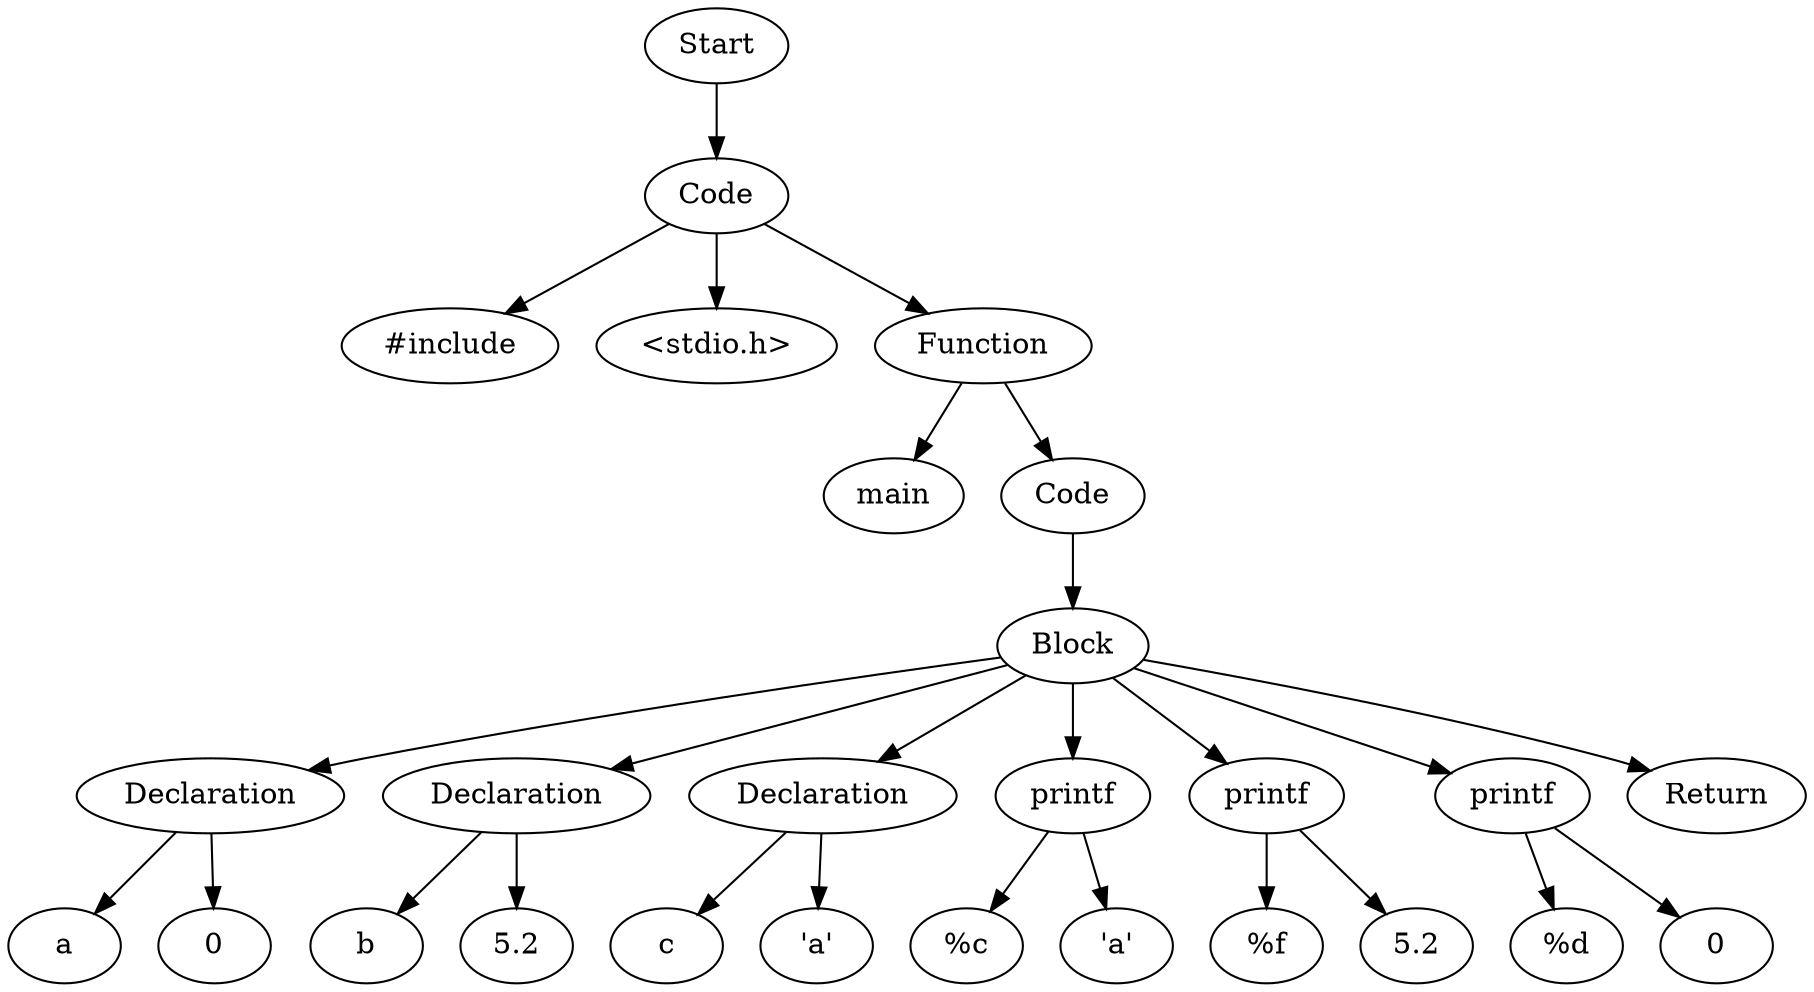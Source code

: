 digraph AST {
  "137733554175808" [label="Start"];
  "137733554175808" -> "137733554166832";
  "137733554166832" [label="Code"];
  "137733554166832" -> "137733554258752";
  "137733554166832" -> "137733554261488";
  "137733554166832" -> "137733554270656";
  "137733554258752" [label="#include"];
  "137733554261488" [label="<stdio.h>"];
  "137733554270656" [label="Function"];
  "137733554270656" -> "137733554269408";
  "137733554270656" -> "137733554273200";
  "137733554269408" [label="main"];
  "137733554273200" [label="Code"];
  "137733554273200" -> "137733548505408";
  "137733548505408" [label="Block"];
  "137733548505408" -> "137733554265760";
  "137733548505408" -> "137733554267488";
  "137733548505408" -> "137733554269072";
  "137733548505408" -> "137733554265952";
  "137733548505408" -> "137733554267008";
  "137733548505408" -> "137733554272144";
  "137733548505408" -> "137733554168224";
  "137733554265760" [label="Declaration"];
  "137733554265760" -> "137733554259904";
  "137733554265760" -> "137733554266528";
  "137733554259904" [label="a"];
  "137733554266528" [label="0"];
  "137733554267488" [label="Declaration"];
  "137733554267488" -> "137733554272912";
  "137733554267488" -> "137733554260336";
  "137733554272912" [label="b"];
  "137733554260336" [label="5.2"];
  "137733554269072" [label="Declaration"];
  "137733554269072" -> "137733554273632";
  "137733554269072" -> "137733554264080";
  "137733554273632" [label="c"];
  "137733554264080" [label="'a'"];
  "137733554265952" [label="printf"];
  "137733554265952" -> "137733548504304";
  "137733554265952" -> "137733554267152";
  "137733548504304" [label="%c"];
  "137733554267152" [label="'a'"];
  "137733554267008" [label="printf"];
  "137733554267008" -> "137733548499600";
  "137733554267008" -> "137733554259040";
  "137733548499600" [label="%f"];
  "137733554259040" [label="5.2"];
  "137733554272144" [label="printf"];
  "137733554272144" -> "137733548505120";
  "137733554272144" -> "137733554262400";
  "137733548505120" [label="%d"];
  "137733554262400" [label="0"];
  "137733554168224" [label="Return"];
}
